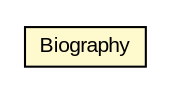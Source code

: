 #!/usr/local/bin/dot
#
# Class diagram 
# Generated by UMLGraph version R5_6 (http://www.umlgraph.org/)
#

digraph G {
	edge [fontname="arial",fontsize=10,labelfontname="arial",labelfontsize=10];
	node [fontname="arial",fontsize=10,shape=plaintext];
	nodesep=0.25;
	ranksep=0.5;
	// xml.third_party.jaxb.library.dtos.Biography
	c10152 [label=<<table title="xml.third_party.jaxb.library.dtos.Biography" border="0" cellborder="1" cellspacing="0" cellpadding="2" port="p" bgcolor="lemonChiffon" href="./Biography.html">
		<tr><td><table border="0" cellspacing="0" cellpadding="1">
<tr><td align="center" balign="center"> Biography </td></tr>
		</table></td></tr>
		</table>>, URL="./Biography.html", fontname="arial", fontcolor="black", fontsize=10.0];
}

